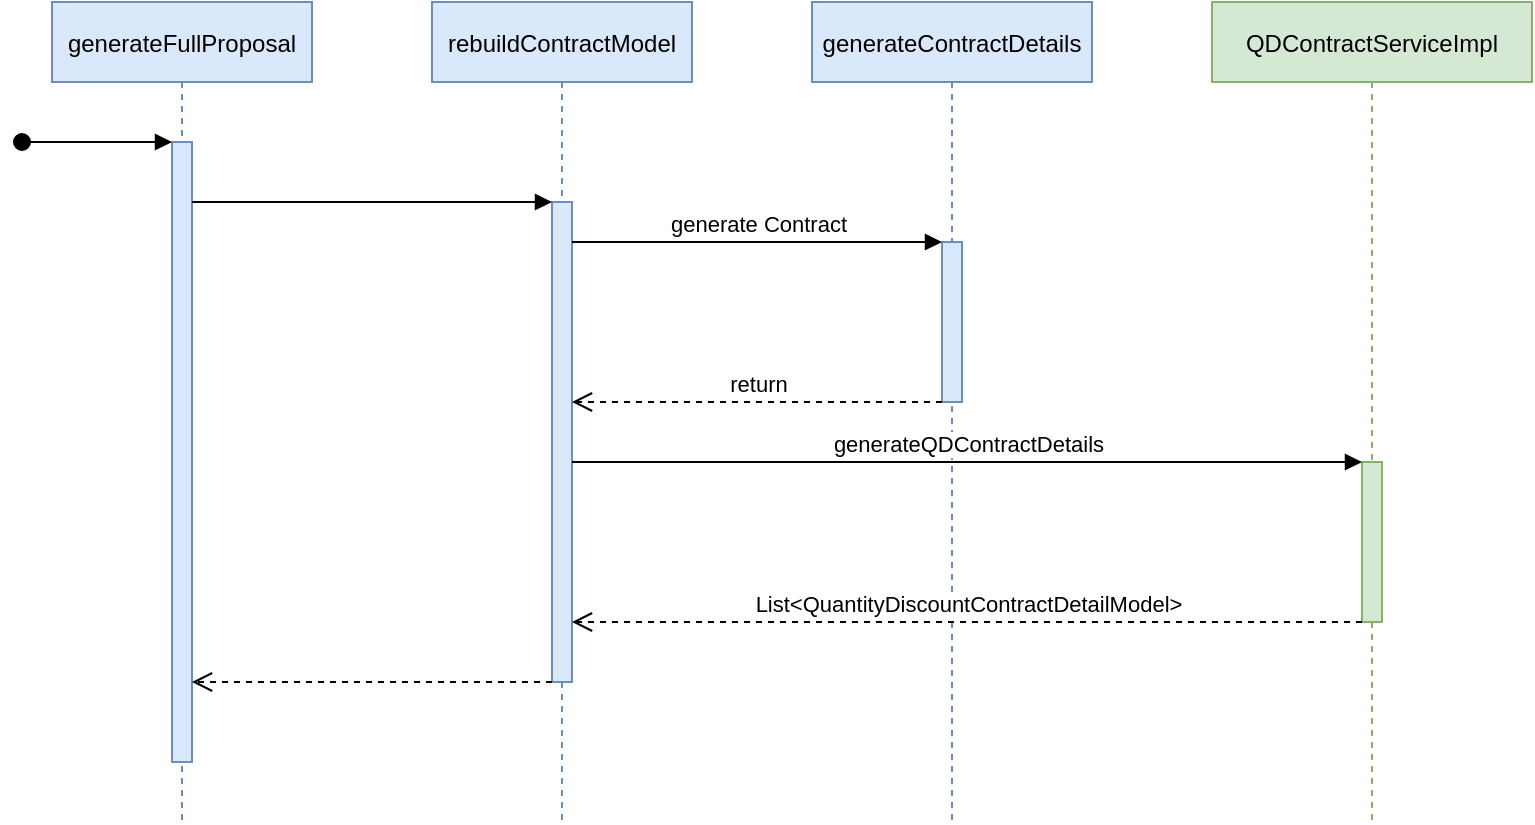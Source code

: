 <mxfile version="14.6.12" type="github">
  <diagram id="kgpKYQtTHZ0yAKxKKP6v" name="Page-1">
    <mxGraphModel dx="1422" dy="882" grid="1" gridSize="10" guides="1" tooltips="1" connect="1" arrows="1" fold="1" page="1" pageScale="1" pageWidth="850" pageHeight="1100" math="0" shadow="0">
      <root>
        <mxCell id="0" />
        <mxCell id="1" parent="0" />
        <mxCell id="3nuBFxr9cyL0pnOWT2aG-1" value="generateFullProposal" style="shape=umlLifeline;perimeter=lifelinePerimeter;container=1;collapsible=0;recursiveResize=0;rounded=0;shadow=0;strokeWidth=1;fillColor=#dae8fc;strokeColor=#6c8ebf;" parent="1" vertex="1">
          <mxGeometry x="80" y="80" width="130" height="410" as="geometry" />
        </mxCell>
        <mxCell id="3nuBFxr9cyL0pnOWT2aG-2" value="" style="points=[];perimeter=orthogonalPerimeter;rounded=0;shadow=0;strokeWidth=1;fillColor=#dae8fc;strokeColor=#6c8ebf;" parent="3nuBFxr9cyL0pnOWT2aG-1" vertex="1">
          <mxGeometry x="60" y="70" width="10" height="310" as="geometry" />
        </mxCell>
        <mxCell id="3nuBFxr9cyL0pnOWT2aG-3" value="" style="verticalAlign=bottom;startArrow=oval;endArrow=block;startSize=8;shadow=0;strokeWidth=1;" parent="3nuBFxr9cyL0pnOWT2aG-1" target="3nuBFxr9cyL0pnOWT2aG-2" edge="1">
          <mxGeometry relative="1" as="geometry">
            <mxPoint x="-15" y="70" as="sourcePoint" />
          </mxGeometry>
        </mxCell>
        <mxCell id="3nuBFxr9cyL0pnOWT2aG-5" value="rebuildContractModel" style="shape=umlLifeline;perimeter=lifelinePerimeter;container=1;collapsible=0;recursiveResize=0;rounded=0;shadow=0;strokeWidth=1;fillColor=#dae8fc;strokeColor=#6c8ebf;" parent="1" vertex="1">
          <mxGeometry x="270" y="80" width="130" height="410" as="geometry" />
        </mxCell>
        <mxCell id="3nuBFxr9cyL0pnOWT2aG-6" value="" style="points=[];perimeter=orthogonalPerimeter;rounded=0;shadow=0;strokeWidth=1;fillColor=#dae8fc;strokeColor=#6c8ebf;" parent="3nuBFxr9cyL0pnOWT2aG-5" vertex="1">
          <mxGeometry x="60" y="100" width="10" height="240" as="geometry" />
        </mxCell>
        <mxCell id="3nuBFxr9cyL0pnOWT2aG-8" value="" style="verticalAlign=bottom;endArrow=block;entryX=0;entryY=0;shadow=0;strokeWidth=1;" parent="1" source="3nuBFxr9cyL0pnOWT2aG-2" target="3nuBFxr9cyL0pnOWT2aG-6" edge="1">
          <mxGeometry relative="1" as="geometry">
            <mxPoint x="275" y="160" as="sourcePoint" />
          </mxGeometry>
        </mxCell>
        <mxCell id="IVh1dTigDGQtDvqR1W1c-1" value="generateContractDetails" style="shape=umlLifeline;perimeter=lifelinePerimeter;container=1;collapsible=0;recursiveResize=0;rounded=0;shadow=0;strokeWidth=1;fillColor=#dae8fc;strokeColor=#6c8ebf;" vertex="1" parent="1">
          <mxGeometry x="460" y="80" width="140" height="410" as="geometry" />
        </mxCell>
        <mxCell id="IVh1dTigDGQtDvqR1W1c-2" value="" style="points=[];perimeter=orthogonalPerimeter;rounded=0;shadow=0;strokeWidth=1;fillColor=#dae8fc;strokeColor=#6c8ebf;" vertex="1" parent="IVh1dTigDGQtDvqR1W1c-1">
          <mxGeometry x="65" y="120" width="10" height="80" as="geometry" />
        </mxCell>
        <mxCell id="IVh1dTigDGQtDvqR1W1c-3" value="QDContractServiceImpl" style="shape=umlLifeline;perimeter=lifelinePerimeter;container=1;collapsible=0;recursiveResize=0;rounded=0;shadow=0;strokeWidth=1;fillColor=#d5e8d4;strokeColor=#82b366;" vertex="1" parent="1">
          <mxGeometry x="660" y="80" width="160" height="410" as="geometry" />
        </mxCell>
        <mxCell id="IVh1dTigDGQtDvqR1W1c-4" value="" style="points=[];perimeter=orthogonalPerimeter;rounded=0;shadow=0;strokeWidth=1;fillColor=#d5e8d4;strokeColor=#82b366;" vertex="1" parent="IVh1dTigDGQtDvqR1W1c-3">
          <mxGeometry x="75" y="230" width="10" height="80" as="geometry" />
        </mxCell>
        <mxCell id="IVh1dTigDGQtDvqR1W1c-5" value="generate Contract" style="html=1;verticalAlign=bottom;endArrow=block;" edge="1" parent="1" source="3nuBFxr9cyL0pnOWT2aG-6" target="IVh1dTigDGQtDvqR1W1c-2">
          <mxGeometry width="80" relative="1" as="geometry">
            <mxPoint x="415" y="360" as="sourcePoint" />
            <mxPoint x="645" y="360" as="targetPoint" />
            <Array as="points">
              <mxPoint x="470" y="200" />
            </Array>
          </mxGeometry>
        </mxCell>
        <mxCell id="IVh1dTigDGQtDvqR1W1c-6" value="return" style="html=1;verticalAlign=bottom;endArrow=open;dashed=1;endSize=8;" edge="1" parent="1" source="IVh1dTigDGQtDvqR1W1c-2" target="3nuBFxr9cyL0pnOWT2aG-6">
          <mxGeometry relative="1" as="geometry">
            <mxPoint x="460" y="580" as="sourcePoint" />
            <mxPoint x="380" y="580" as="targetPoint" />
            <Array as="points">
              <mxPoint x="460" y="280" />
            </Array>
          </mxGeometry>
        </mxCell>
        <mxCell id="IVh1dTigDGQtDvqR1W1c-11" value="generateQDContractDetails" style="html=1;verticalAlign=bottom;endArrow=block;" edge="1" parent="1" source="3nuBFxr9cyL0pnOWT2aG-6" target="IVh1dTigDGQtDvqR1W1c-4">
          <mxGeometry width="80" relative="1" as="geometry">
            <mxPoint x="440" y="530" as="sourcePoint" />
            <mxPoint x="520" y="530" as="targetPoint" />
          </mxGeometry>
        </mxCell>
        <mxCell id="IVh1dTigDGQtDvqR1W1c-12" value="List&amp;lt;QuantityDiscountContractDetailModel&amp;gt;" style="html=1;verticalAlign=bottom;endArrow=open;dashed=1;endSize=8;" edge="1" parent="1" source="IVh1dTigDGQtDvqR1W1c-4" target="3nuBFxr9cyL0pnOWT2aG-6">
          <mxGeometry relative="1" as="geometry">
            <mxPoint x="680" y="370" as="sourcePoint" />
            <mxPoint x="600" y="370" as="targetPoint" />
            <Array as="points">
              <mxPoint x="440" y="390" />
            </Array>
          </mxGeometry>
        </mxCell>
        <mxCell id="IVh1dTigDGQtDvqR1W1c-15" value="" style="html=1;verticalAlign=bottom;endArrow=open;dashed=1;endSize=8;" edge="1" parent="1" source="3nuBFxr9cyL0pnOWT2aG-6" target="3nuBFxr9cyL0pnOWT2aG-2">
          <mxGeometry relative="1" as="geometry">
            <mxPoint x="290" y="560" as="sourcePoint" />
            <mxPoint x="210" y="560" as="targetPoint" />
            <Array as="points">
              <mxPoint x="250" y="420" />
            </Array>
          </mxGeometry>
        </mxCell>
      </root>
    </mxGraphModel>
  </diagram>
</mxfile>
